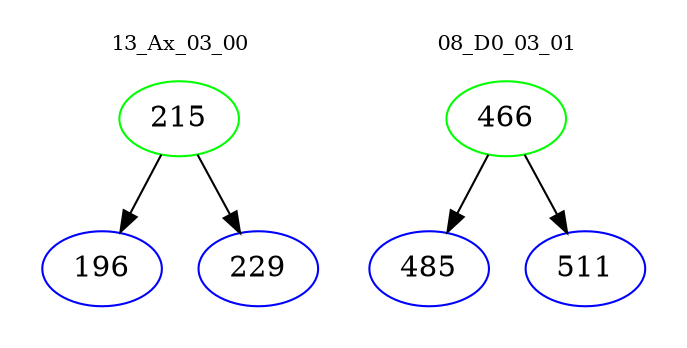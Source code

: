 digraph{
subgraph cluster_0 {
color = white
label = "13_Ax_03_00";
fontsize=10;
T0_215 [label="215", color="green"]
T0_215 -> T0_196 [color="black"]
T0_196 [label="196", color="blue"]
T0_215 -> T0_229 [color="black"]
T0_229 [label="229", color="blue"]
}
subgraph cluster_1 {
color = white
label = "08_D0_03_01";
fontsize=10;
T1_466 [label="466", color="green"]
T1_466 -> T1_485 [color="black"]
T1_485 [label="485", color="blue"]
T1_466 -> T1_511 [color="black"]
T1_511 [label="511", color="blue"]
}
}
